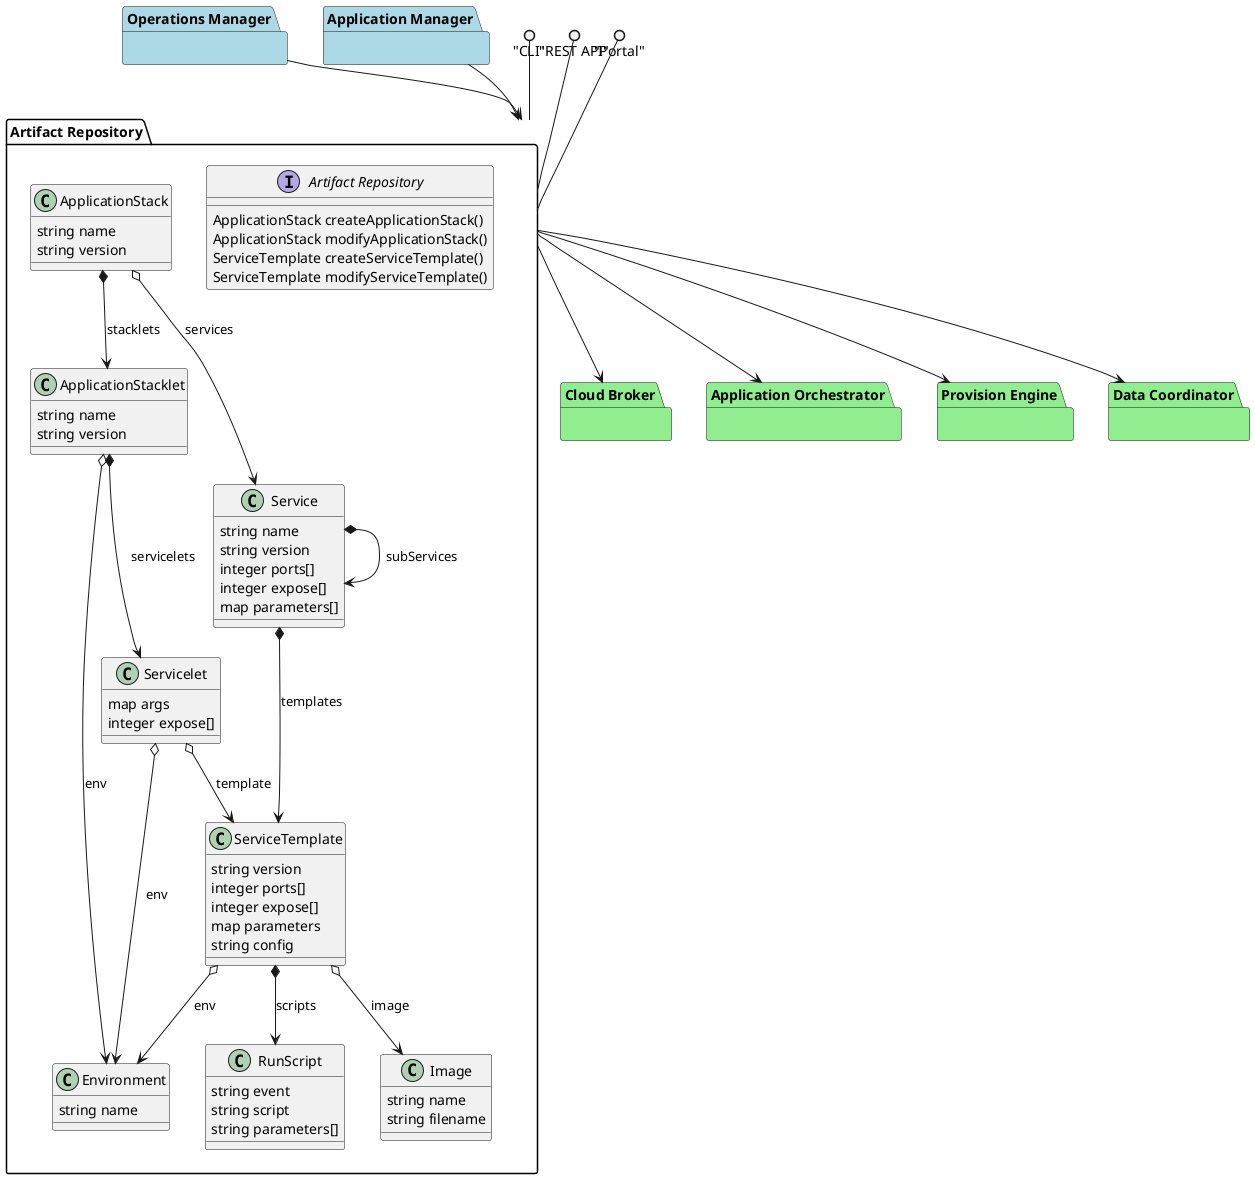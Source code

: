 @startuml
package "Artifact Repository" {
  interface "Artifact Repository" {
      ApplicationStack createApplicationStack()
      ApplicationStack modifyApplicationStack()
      ServiceTemplate createServiceTemplate()
      ServiceTemplate modifyServiceTemplate()
  }
  class ApplicationStack {
    string name
    string version
  }
  class ApplicationStacklet {
    string name
    string version
  }
  class Service {
    string name
    string version
    integer ports[]
    integer expose[]
    map parameters[]
  }
  class ServiceTemplate {
    string version
    integer ports[]
    integer expose[]
    map parameters
    string config
  }
  class Servicelet {
    map args
    integer expose[]
    }

  class RunScript {
    string event
    string script
    string parameters[]
  }
  class Image {
    string name
    string filename
  }
  class Environment {
    string name
  }
}
Service *--> Service: subServices
Service *--> ServiceTemplate : templates
ServiceTemplate o--> Environment : env
ServiceTemplate *--> RunScript : scripts
ServiceTemplate o--> Image : image
Servicelet o--> Environment : env
Servicelet o--> ServiceTemplate : template
ApplicationStack *--> "ApplicationStacklet" : stacklets
ApplicationStacklet o--> "Environment" : env
ApplicationStacklet *--> "Servicelet" : servicelets
ApplicationStack o--> "Service" : services

"CLI" ()-- "Artifact Repository"
"REST API" ()-- "Artifact Repository"
"Portal" ()-- "Artifact Repository"

package "Cloud Broker"  #lightgreen {}
package "Application Orchestrator" #lightgreen {}
package "Provision Engine" #lightgreen {}
package "Data Coordinator" #lightgreen {}
package "Operations Manager" #lightblue {}
package "Application Manager" #lightblue {}

"Operations Manager" --> "Artifact Repository"
"Application Manager" --> "Artifact Repository"
"Artifact Repository" --> "Cloud Broker"
"Artifact Repository" --> "Provision Engine"
"Artifact Repository" --> "Data Coordinator"
"Artifact Repository" --> "Application Orchestrator"

@enduml

